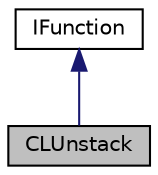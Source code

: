 digraph "CLUnstack"
{
 // LATEX_PDF_SIZE
  edge [fontname="Helvetica",fontsize="10",labelfontname="Helvetica",labelfontsize="10"];
  node [fontname="Helvetica",fontsize="10",shape=record];
  Node1 [label="CLUnstack",height=0.2,width=0.4,color="black", fillcolor="grey75", style="filled", fontcolor="black",tooltip="Basic function to unpack a rank-R tensor into rank-(R-1) tensors."];
  Node2 -> Node1 [dir="back",color="midnightblue",fontsize="10",style="solid",fontname="Helvetica"];
  Node2 [label="IFunction",height=0.2,width=0.4,color="black", fillcolor="white", style="filled",URL="$classarm__compute_1_1_i_function.xhtml",tooltip="Base class for all functions."];
}
